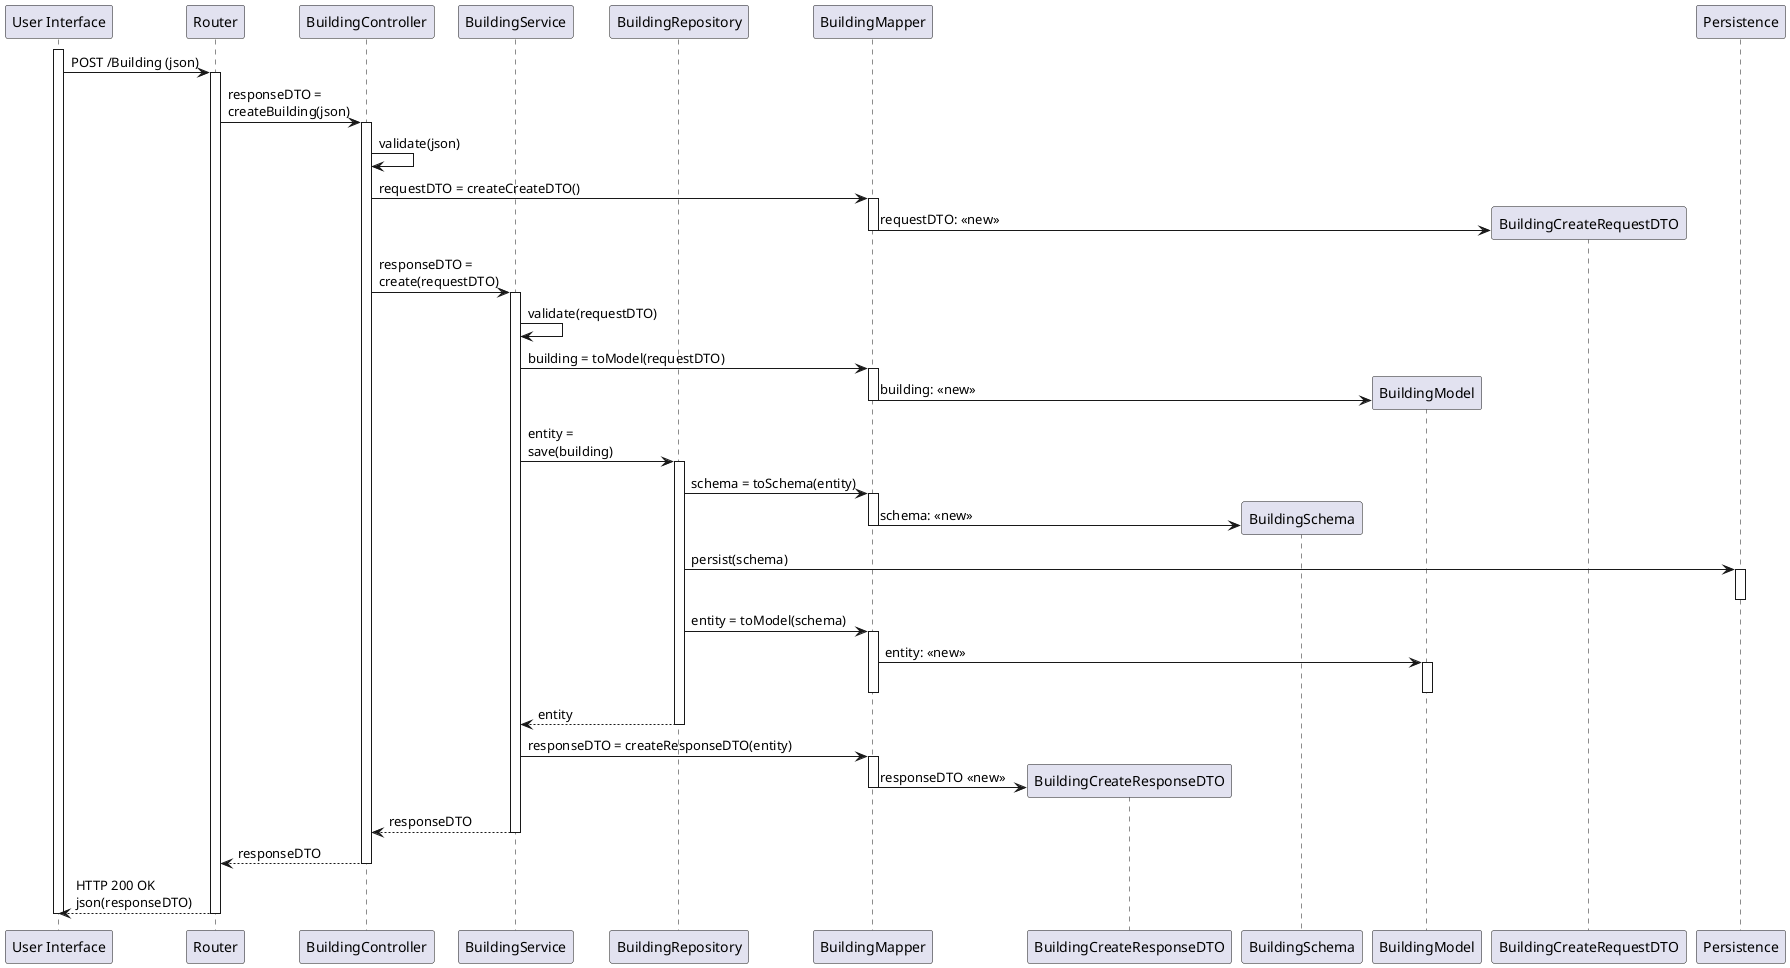 
@startuml
participant "User Interface" as UI
participant "Router" as Router
participant "BuildingController" as Controller
participant "BuildingService" as Service

participant "BuildingRepository" as Repository
participant "BuildingMapper" as Mapper
participant "BuildingCreateResponseDTO" as CreateResponseDTO
participant "BuildingSchema" as Schema
participant "BuildingModel" as Model
participant "BuildingCreateRequestDTO" as CreateRequestDTO
participant "Persistence" as Persistence

activate UI
UI -> Router: POST /Building (json)
activate Router
Router -> Controller: responseDTO =\ncreateBuilding(json)
activate Controller
Controller -> Controller: validate(json)
Controller -> Mapper: requestDTO = createCreateDTO()
activate Mapper
create CreateRequestDTO
Mapper -> CreateRequestDTO: requestDTO: <<new>>

deactivate Mapper

Controller -> Service: responseDTO =\ncreate(requestDTO)
activate Service
Service -> Service: validate(requestDTO)
Service -> Mapper: building = toModel(requestDTO)
activate Mapper
create Model
Mapper -> Model: building: <<new>>
deactivate Mapper
Service -> Repository: entity =\nsave(building)
activate Repository
Repository -> Mapper: schema = toSchema(entity)
activate Mapper
create Schema
Mapper -> Schema: schema: <<new>>
deactivate
Repository -> Persistence: persist(schema)
activate Persistence
deactivate Persistence
Repository -> Mapper: entity = toModel(schema)
activate Mapper
Mapper -> Model: entity: <<new>>
activate Model
deactivate Model
deactivate Mapper

Repository --> Service: entity
deactivate Repository

Service -> Mapper: responseDTO = createResponseDTO(entity)
activate Mapper
create CreateResponseDTO
Mapper -> CreateResponseDTO: responseDTO <<new>>
deactivate Mapper

Service --> Controller: responseDTO
deactivate Service

Controller --> Router: responseDTO
deactivate Controller
Router --> UI: HTTP 200 OK\njson(responseDTO)
deactivate Router
deactivate UI
@enduml
